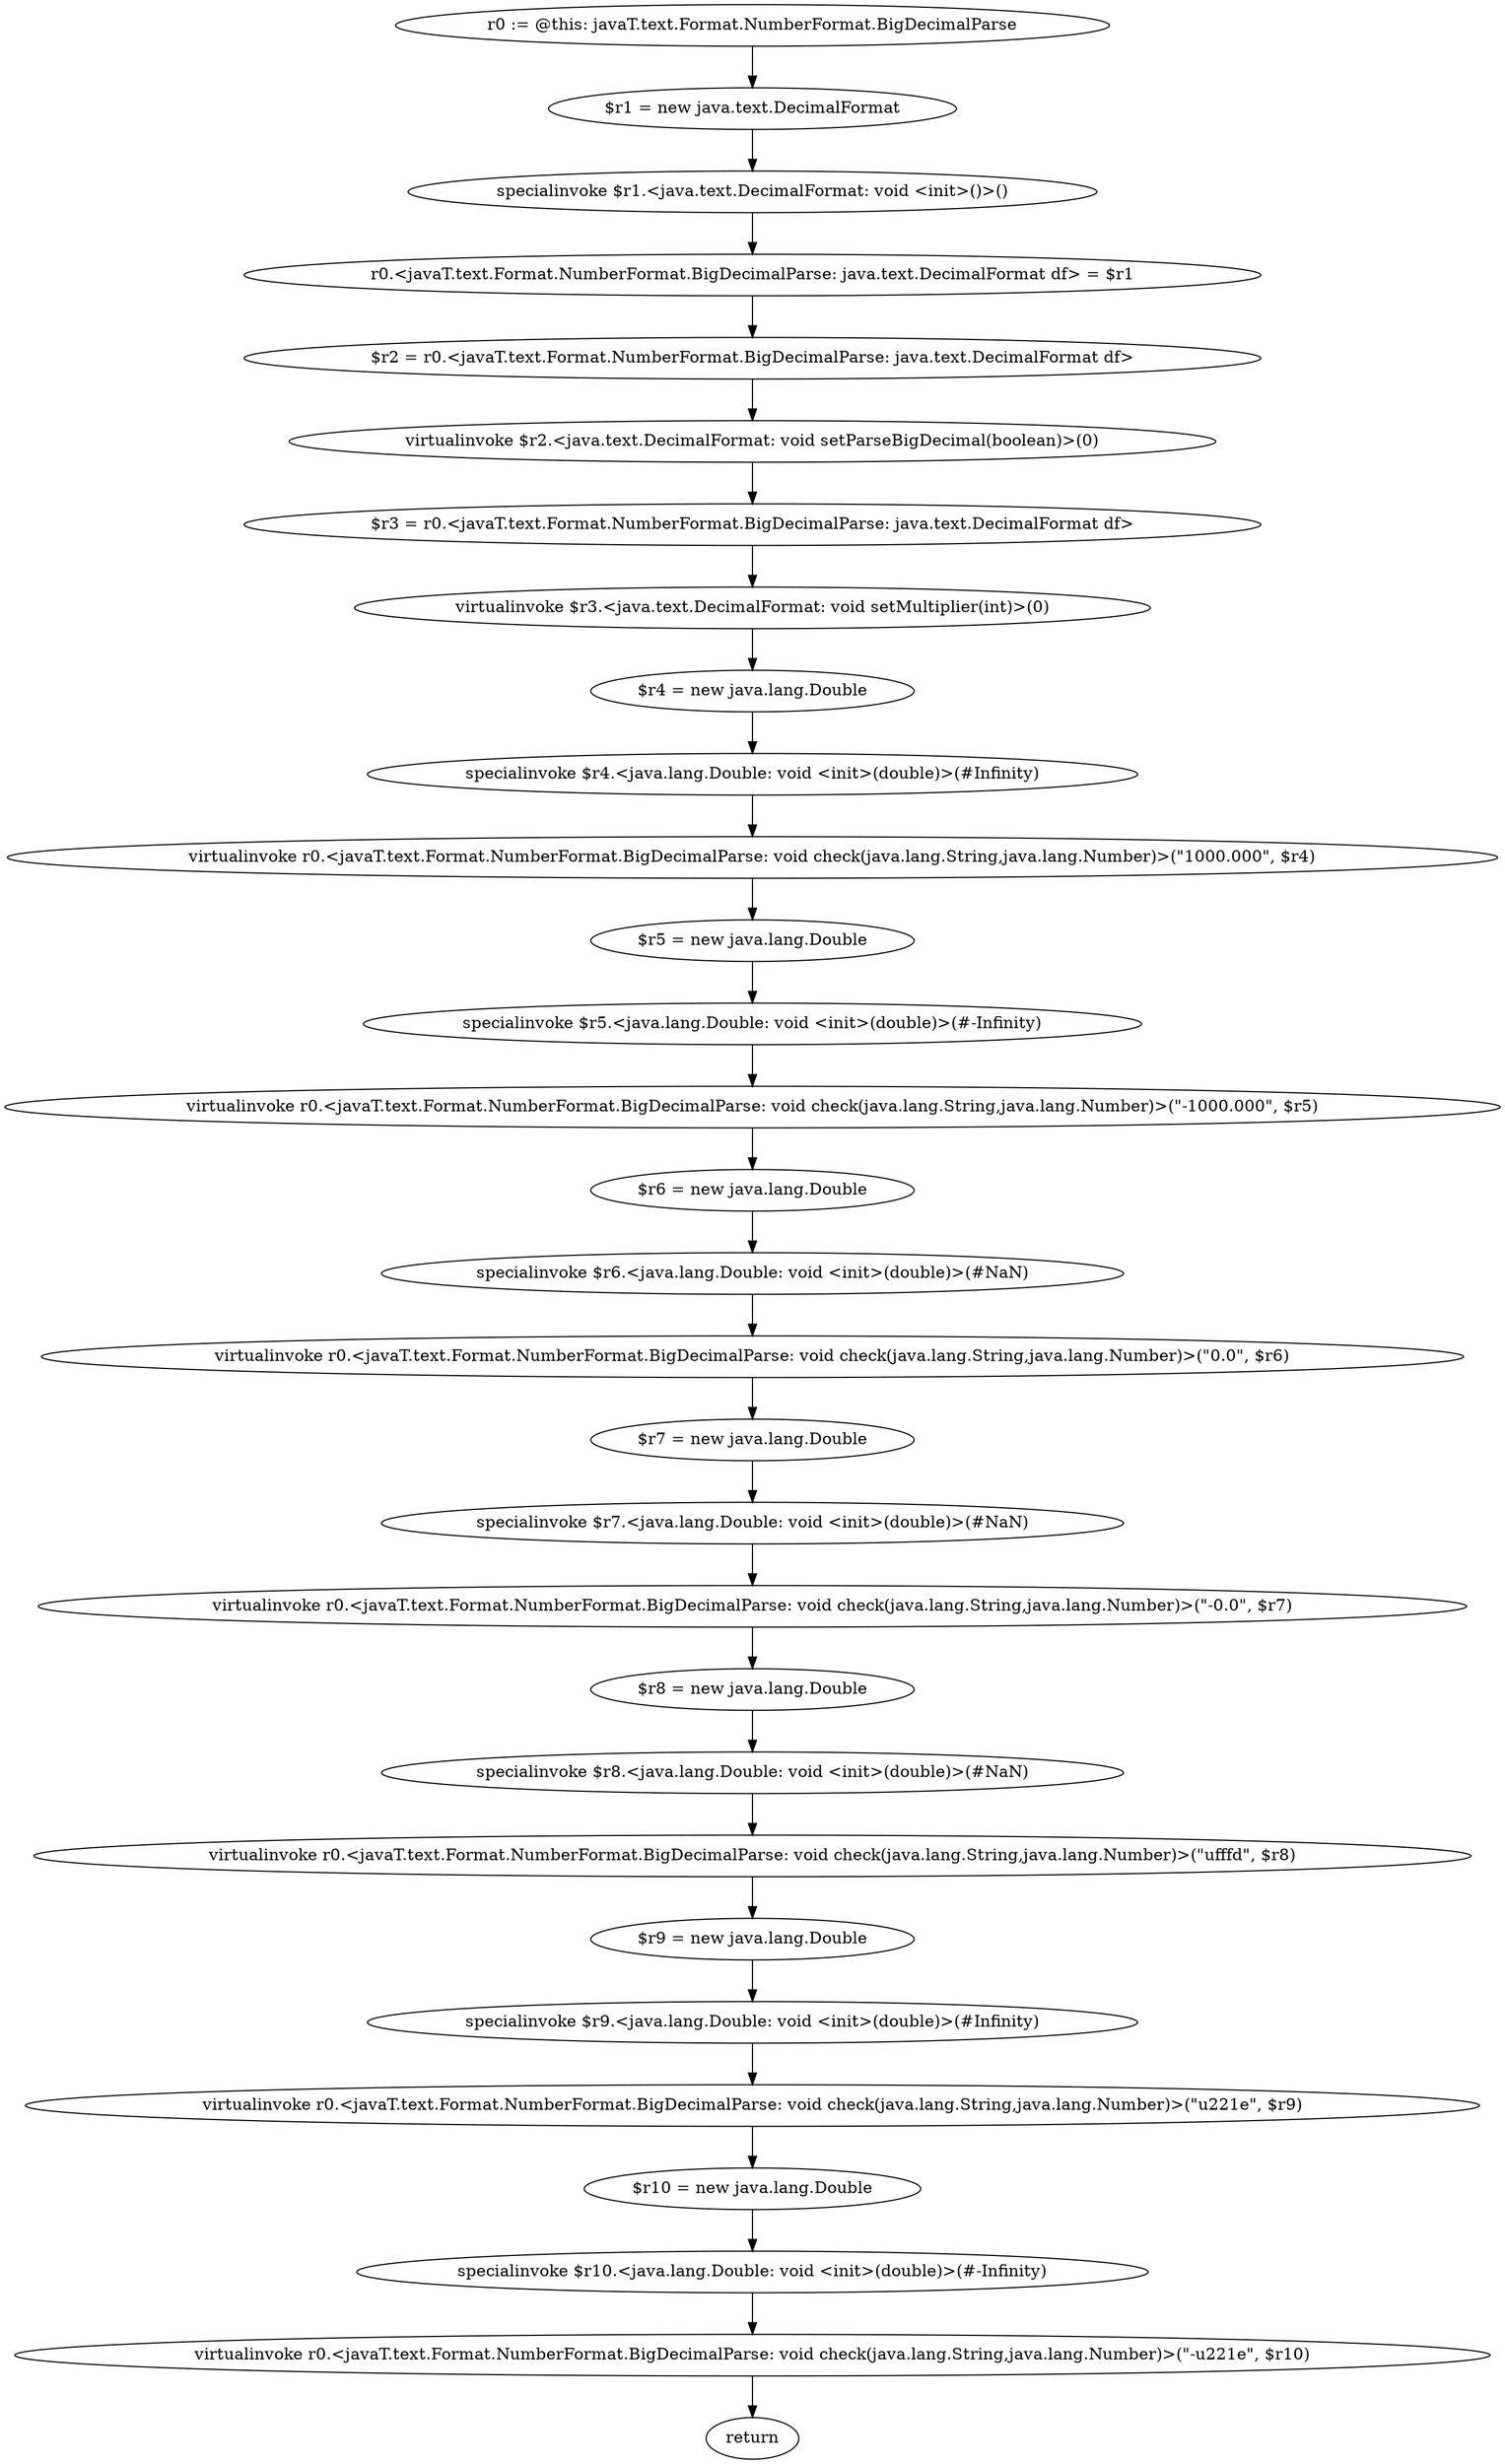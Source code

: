 digraph "unitGraph" {
    "r0 := @this: javaT.text.Format.NumberFormat.BigDecimalParse"
    "$r1 = new java.text.DecimalFormat"
    "specialinvoke $r1.<java.text.DecimalFormat: void <init>()>()"
    "r0.<javaT.text.Format.NumberFormat.BigDecimalParse: java.text.DecimalFormat df> = $r1"
    "$r2 = r0.<javaT.text.Format.NumberFormat.BigDecimalParse: java.text.DecimalFormat df>"
    "virtualinvoke $r2.<java.text.DecimalFormat: void setParseBigDecimal(boolean)>(0)"
    "$r3 = r0.<javaT.text.Format.NumberFormat.BigDecimalParse: java.text.DecimalFormat df>"
    "virtualinvoke $r3.<java.text.DecimalFormat: void setMultiplier(int)>(0)"
    "$r4 = new java.lang.Double"
    "specialinvoke $r4.<java.lang.Double: void <init>(double)>(#Infinity)"
    "virtualinvoke r0.<javaT.text.Format.NumberFormat.BigDecimalParse: void check(java.lang.String,java.lang.Number)>(\"1000.000\", $r4)"
    "$r5 = new java.lang.Double"
    "specialinvoke $r5.<java.lang.Double: void <init>(double)>(#-Infinity)"
    "virtualinvoke r0.<javaT.text.Format.NumberFormat.BigDecimalParse: void check(java.lang.String,java.lang.Number)>(\"-1000.000\", $r5)"
    "$r6 = new java.lang.Double"
    "specialinvoke $r6.<java.lang.Double: void <init>(double)>(#NaN)"
    "virtualinvoke r0.<javaT.text.Format.NumberFormat.BigDecimalParse: void check(java.lang.String,java.lang.Number)>(\"0.0\", $r6)"
    "$r7 = new java.lang.Double"
    "specialinvoke $r7.<java.lang.Double: void <init>(double)>(#NaN)"
    "virtualinvoke r0.<javaT.text.Format.NumberFormat.BigDecimalParse: void check(java.lang.String,java.lang.Number)>(\"-0.0\", $r7)"
    "$r8 = new java.lang.Double"
    "specialinvoke $r8.<java.lang.Double: void <init>(double)>(#NaN)"
    "virtualinvoke r0.<javaT.text.Format.NumberFormat.BigDecimalParse: void check(java.lang.String,java.lang.Number)>(\"\ufffd\", $r8)"
    "$r9 = new java.lang.Double"
    "specialinvoke $r9.<java.lang.Double: void <init>(double)>(#Infinity)"
    "virtualinvoke r0.<javaT.text.Format.NumberFormat.BigDecimalParse: void check(java.lang.String,java.lang.Number)>(\"\u221e\", $r9)"
    "$r10 = new java.lang.Double"
    "specialinvoke $r10.<java.lang.Double: void <init>(double)>(#-Infinity)"
    "virtualinvoke r0.<javaT.text.Format.NumberFormat.BigDecimalParse: void check(java.lang.String,java.lang.Number)>(\"-\u221e\", $r10)"
    "return"
    "r0 := @this: javaT.text.Format.NumberFormat.BigDecimalParse"->"$r1 = new java.text.DecimalFormat";
    "$r1 = new java.text.DecimalFormat"->"specialinvoke $r1.<java.text.DecimalFormat: void <init>()>()";
    "specialinvoke $r1.<java.text.DecimalFormat: void <init>()>()"->"r0.<javaT.text.Format.NumberFormat.BigDecimalParse: java.text.DecimalFormat df> = $r1";
    "r0.<javaT.text.Format.NumberFormat.BigDecimalParse: java.text.DecimalFormat df> = $r1"->"$r2 = r0.<javaT.text.Format.NumberFormat.BigDecimalParse: java.text.DecimalFormat df>";
    "$r2 = r0.<javaT.text.Format.NumberFormat.BigDecimalParse: java.text.DecimalFormat df>"->"virtualinvoke $r2.<java.text.DecimalFormat: void setParseBigDecimal(boolean)>(0)";
    "virtualinvoke $r2.<java.text.DecimalFormat: void setParseBigDecimal(boolean)>(0)"->"$r3 = r0.<javaT.text.Format.NumberFormat.BigDecimalParse: java.text.DecimalFormat df>";
    "$r3 = r0.<javaT.text.Format.NumberFormat.BigDecimalParse: java.text.DecimalFormat df>"->"virtualinvoke $r3.<java.text.DecimalFormat: void setMultiplier(int)>(0)";
    "virtualinvoke $r3.<java.text.DecimalFormat: void setMultiplier(int)>(0)"->"$r4 = new java.lang.Double";
    "$r4 = new java.lang.Double"->"specialinvoke $r4.<java.lang.Double: void <init>(double)>(#Infinity)";
    "specialinvoke $r4.<java.lang.Double: void <init>(double)>(#Infinity)"->"virtualinvoke r0.<javaT.text.Format.NumberFormat.BigDecimalParse: void check(java.lang.String,java.lang.Number)>(\"1000.000\", $r4)";
    "virtualinvoke r0.<javaT.text.Format.NumberFormat.BigDecimalParse: void check(java.lang.String,java.lang.Number)>(\"1000.000\", $r4)"->"$r5 = new java.lang.Double";
    "$r5 = new java.lang.Double"->"specialinvoke $r5.<java.lang.Double: void <init>(double)>(#-Infinity)";
    "specialinvoke $r5.<java.lang.Double: void <init>(double)>(#-Infinity)"->"virtualinvoke r0.<javaT.text.Format.NumberFormat.BigDecimalParse: void check(java.lang.String,java.lang.Number)>(\"-1000.000\", $r5)";
    "virtualinvoke r0.<javaT.text.Format.NumberFormat.BigDecimalParse: void check(java.lang.String,java.lang.Number)>(\"-1000.000\", $r5)"->"$r6 = new java.lang.Double";
    "$r6 = new java.lang.Double"->"specialinvoke $r6.<java.lang.Double: void <init>(double)>(#NaN)";
    "specialinvoke $r6.<java.lang.Double: void <init>(double)>(#NaN)"->"virtualinvoke r0.<javaT.text.Format.NumberFormat.BigDecimalParse: void check(java.lang.String,java.lang.Number)>(\"0.0\", $r6)";
    "virtualinvoke r0.<javaT.text.Format.NumberFormat.BigDecimalParse: void check(java.lang.String,java.lang.Number)>(\"0.0\", $r6)"->"$r7 = new java.lang.Double";
    "$r7 = new java.lang.Double"->"specialinvoke $r7.<java.lang.Double: void <init>(double)>(#NaN)";
    "specialinvoke $r7.<java.lang.Double: void <init>(double)>(#NaN)"->"virtualinvoke r0.<javaT.text.Format.NumberFormat.BigDecimalParse: void check(java.lang.String,java.lang.Number)>(\"-0.0\", $r7)";
    "virtualinvoke r0.<javaT.text.Format.NumberFormat.BigDecimalParse: void check(java.lang.String,java.lang.Number)>(\"-0.0\", $r7)"->"$r8 = new java.lang.Double";
    "$r8 = new java.lang.Double"->"specialinvoke $r8.<java.lang.Double: void <init>(double)>(#NaN)";
    "specialinvoke $r8.<java.lang.Double: void <init>(double)>(#NaN)"->"virtualinvoke r0.<javaT.text.Format.NumberFormat.BigDecimalParse: void check(java.lang.String,java.lang.Number)>(\"\ufffd\", $r8)";
    "virtualinvoke r0.<javaT.text.Format.NumberFormat.BigDecimalParse: void check(java.lang.String,java.lang.Number)>(\"\ufffd\", $r8)"->"$r9 = new java.lang.Double";
    "$r9 = new java.lang.Double"->"specialinvoke $r9.<java.lang.Double: void <init>(double)>(#Infinity)";
    "specialinvoke $r9.<java.lang.Double: void <init>(double)>(#Infinity)"->"virtualinvoke r0.<javaT.text.Format.NumberFormat.BigDecimalParse: void check(java.lang.String,java.lang.Number)>(\"\u221e\", $r9)";
    "virtualinvoke r0.<javaT.text.Format.NumberFormat.BigDecimalParse: void check(java.lang.String,java.lang.Number)>(\"\u221e\", $r9)"->"$r10 = new java.lang.Double";
    "$r10 = new java.lang.Double"->"specialinvoke $r10.<java.lang.Double: void <init>(double)>(#-Infinity)";
    "specialinvoke $r10.<java.lang.Double: void <init>(double)>(#-Infinity)"->"virtualinvoke r0.<javaT.text.Format.NumberFormat.BigDecimalParse: void check(java.lang.String,java.lang.Number)>(\"-\u221e\", $r10)";
    "virtualinvoke r0.<javaT.text.Format.NumberFormat.BigDecimalParse: void check(java.lang.String,java.lang.Number)>(\"-\u221e\", $r10)"->"return";
}
